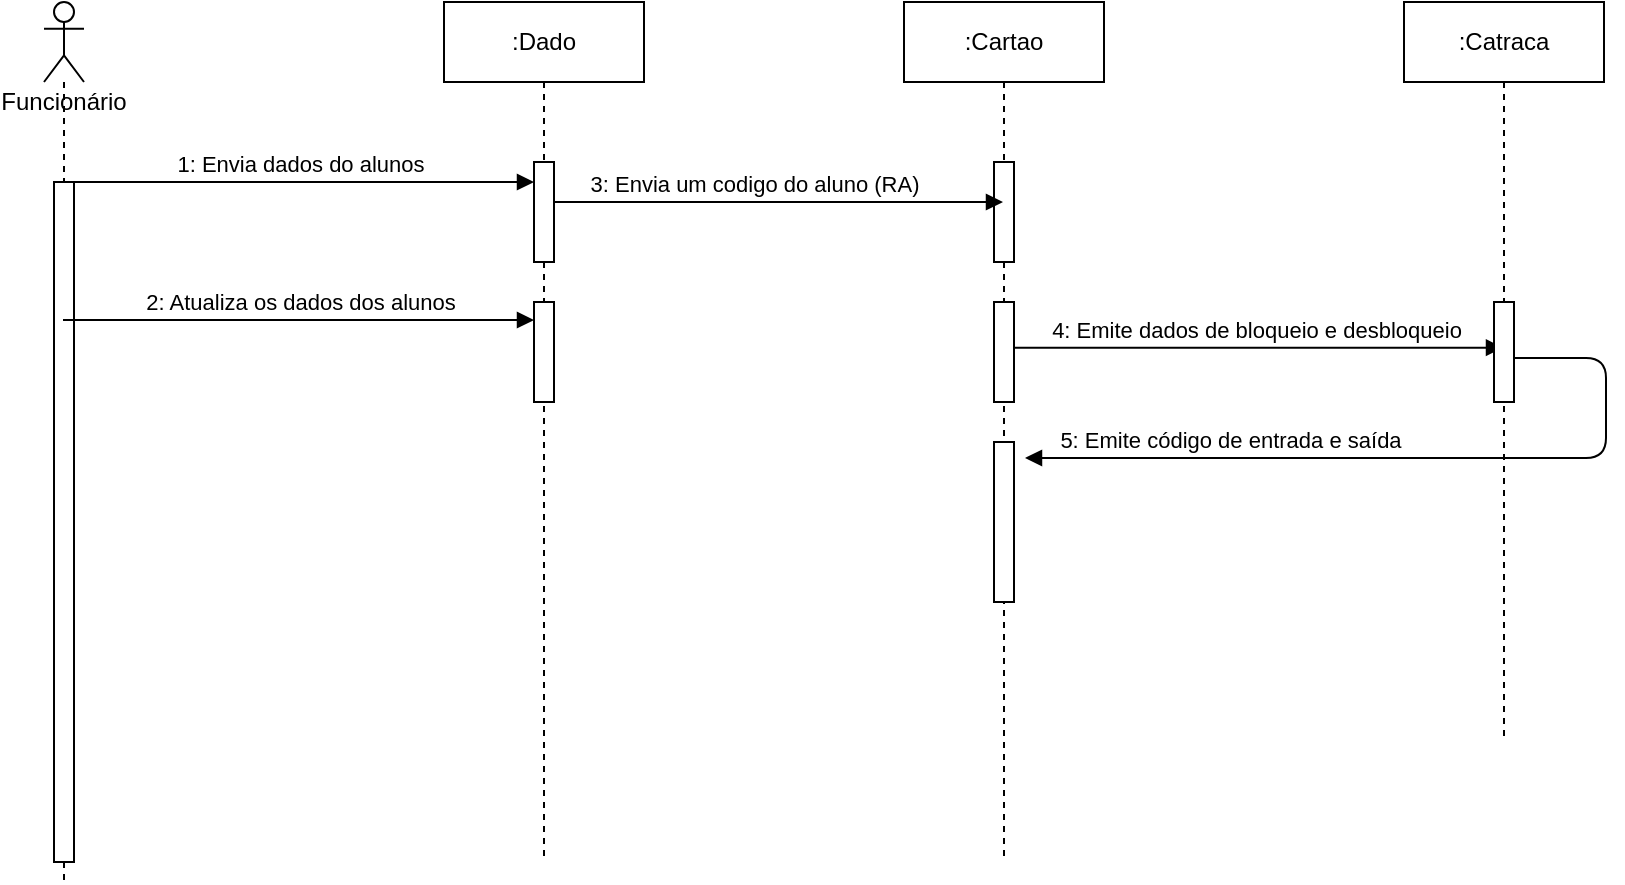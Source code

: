 <mxfile version="13.9.1" type="github">
  <diagram id="sJmJqWJVJdlw4mypusqy" name="Page-1">
    <mxGraphModel dx="1267" dy="543" grid="1" gridSize="10" guides="1" tooltips="1" connect="1" arrows="1" fold="1" page="1" pageScale="1" pageWidth="1169" pageHeight="827" math="0" shadow="0">
      <root>
        <mxCell id="0" />
        <mxCell id="1" parent="0" />
        <mxCell id="Jt-R9U7Ucblp3WmaqdIi-14" value="4: Emite dados de bloqueio e desbloqueio" style="html=1;verticalAlign=bottom;endArrow=block;exitX=0.51;exitY=0.402;exitDx=0;exitDy=0;exitPerimeter=0;" parent="1" source="Jt-R9U7Ucblp3WmaqdIi-8" target="Jt-R9U7Ucblp3WmaqdIi-13" edge="1">
          <mxGeometry width="80" relative="1" as="geometry">
            <mxPoint x="585" y="210" as="sourcePoint" />
            <mxPoint x="721.5" y="210" as="targetPoint" />
            <Array as="points" />
          </mxGeometry>
        </mxCell>
        <mxCell id="Jt-R9U7Ucblp3WmaqdIi-4" value="1: Envia dados do alunos" style="html=1;verticalAlign=bottom;endArrow=block;" parent="1" source="Jt-R9U7Ucblp3WmaqdIi-1" target="Jt-R9U7Ucblp3WmaqdIi-5" edge="1">
          <mxGeometry width="80" relative="1" as="geometry">
            <mxPoint x="120" y="150" as="sourcePoint" />
            <mxPoint x="220" y="130" as="targetPoint" />
            <Array as="points">
              <mxPoint x="180" y="130" />
            </Array>
          </mxGeometry>
        </mxCell>
        <mxCell id="Jt-R9U7Ucblp3WmaqdIi-3" value=":Dado" style="shape=umlLifeline;perimeter=lifelinePerimeter;whiteSpace=wrap;html=1;container=1;collapsible=0;recursiveResize=0;outlineConnect=0;" parent="1" vertex="1">
          <mxGeometry x="280" y="40" width="100" height="430" as="geometry" />
        </mxCell>
        <mxCell id="Jt-R9U7Ucblp3WmaqdIi-5" value="" style="html=1;points=[];perimeter=orthogonalPerimeter;" parent="Jt-R9U7Ucblp3WmaqdIi-3" vertex="1">
          <mxGeometry x="45" y="80" width="10" height="50" as="geometry" />
        </mxCell>
        <mxCell id="Jt-R9U7Ucblp3WmaqdIi-7" value="" style="html=1;points=[];perimeter=orthogonalPerimeter;" parent="Jt-R9U7Ucblp3WmaqdIi-3" vertex="1">
          <mxGeometry x="45" y="150" width="10" height="50" as="geometry" />
        </mxCell>
        <mxCell id="Jt-R9U7Ucblp3WmaqdIi-1" value="Funcionário" style="shape=umlLifeline;participant=umlActor;perimeter=lifelinePerimeter;whiteSpace=wrap;html=1;container=1;collapsible=0;recursiveResize=0;verticalAlign=top;spacingTop=36;outlineConnect=0;" parent="1" vertex="1">
          <mxGeometry x="80" y="40" width="20" height="440" as="geometry" />
        </mxCell>
        <mxCell id="Jt-R9U7Ucblp3WmaqdIi-2" value="" style="html=1;points=[];perimeter=orthogonalPerimeter;" parent="Jt-R9U7Ucblp3WmaqdIi-1" vertex="1">
          <mxGeometry x="5" y="90" width="10" height="340" as="geometry" />
        </mxCell>
        <mxCell id="Jt-R9U7Ucblp3WmaqdIi-6" value="2: Atualiza os dados dos alunos" style="html=1;verticalAlign=bottom;endArrow=block;" parent="1" edge="1">
          <mxGeometry width="80" relative="1" as="geometry">
            <mxPoint x="89.5" y="199" as="sourcePoint" />
            <mxPoint x="325" y="199" as="targetPoint" />
            <Array as="points">
              <mxPoint x="180" y="199" />
            </Array>
          </mxGeometry>
        </mxCell>
        <mxCell id="Jt-R9U7Ucblp3WmaqdIi-8" value="&lt;div&gt;:Cartao&lt;/div&gt;" style="shape=umlLifeline;perimeter=lifelinePerimeter;whiteSpace=wrap;html=1;container=1;collapsible=0;recursiveResize=0;outlineConnect=0;" parent="1" vertex="1">
          <mxGeometry x="510" y="40" width="100" height="430" as="geometry" />
        </mxCell>
        <mxCell id="Jt-R9U7Ucblp3WmaqdIi-9" value="" style="html=1;points=[];perimeter=orthogonalPerimeter;" parent="Jt-R9U7Ucblp3WmaqdIi-8" vertex="1">
          <mxGeometry x="45" y="80" width="10" height="50" as="geometry" />
        </mxCell>
        <mxCell id="Jt-R9U7Ucblp3WmaqdIi-10" value="" style="html=1;points=[];perimeter=orthogonalPerimeter;" parent="Jt-R9U7Ucblp3WmaqdIi-8" vertex="1">
          <mxGeometry x="45" y="150" width="10" height="50" as="geometry" />
        </mxCell>
        <mxCell id="Jt-R9U7Ucblp3WmaqdIi-16" value="" style="html=1;points=[];perimeter=orthogonalPerimeter;" parent="Jt-R9U7Ucblp3WmaqdIi-8" vertex="1">
          <mxGeometry x="45" y="220" width="10" height="80" as="geometry" />
        </mxCell>
        <mxCell id="Jt-R9U7Ucblp3WmaqdIi-12" value="3: Envia um codigo do aluno (RA)" style="html=1;verticalAlign=bottom;endArrow=block;" parent="1" target="Jt-R9U7Ucblp3WmaqdIi-8" edge="1">
          <mxGeometry width="80" relative="1" as="geometry">
            <mxPoint x="351" y="140" as="sourcePoint" />
            <mxPoint x="495.5" y="140" as="targetPoint" />
            <Array as="points">
              <mxPoint x="330" y="140" />
            </Array>
          </mxGeometry>
        </mxCell>
        <mxCell id="Jt-R9U7Ucblp3WmaqdIi-13" value=":Catraca" style="shape=umlLifeline;perimeter=lifelinePerimeter;whiteSpace=wrap;html=1;container=1;collapsible=0;recursiveResize=0;outlineConnect=0;" parent="1" vertex="1">
          <mxGeometry x="760" y="40" width="100" height="370" as="geometry" />
        </mxCell>
        <mxCell id="Jt-R9U7Ucblp3WmaqdIi-15" value="" style="html=1;points=[];perimeter=orthogonalPerimeter;" parent="Jt-R9U7Ucblp3WmaqdIi-13" vertex="1">
          <mxGeometry x="45" y="150" width="10" height="50" as="geometry" />
        </mxCell>
        <mxCell id="gciB_Id87dPa8qDstbcZ-1" value="5: Emite código de entrada e saída" style="html=1;verticalAlign=bottom;endArrow=block;" edge="1" parent="1" source="Jt-R9U7Ucblp3WmaqdIi-15">
          <mxGeometry x="0.472" width="80" relative="1" as="geometry">
            <mxPoint x="820.5" y="218" as="sourcePoint" />
            <mxPoint x="570.5" y="268" as="targetPoint" />
            <Array as="points">
              <mxPoint x="861" y="218" />
              <mxPoint x="861" y="268" />
            </Array>
            <mxPoint as="offset" />
          </mxGeometry>
        </mxCell>
      </root>
    </mxGraphModel>
  </diagram>
</mxfile>
